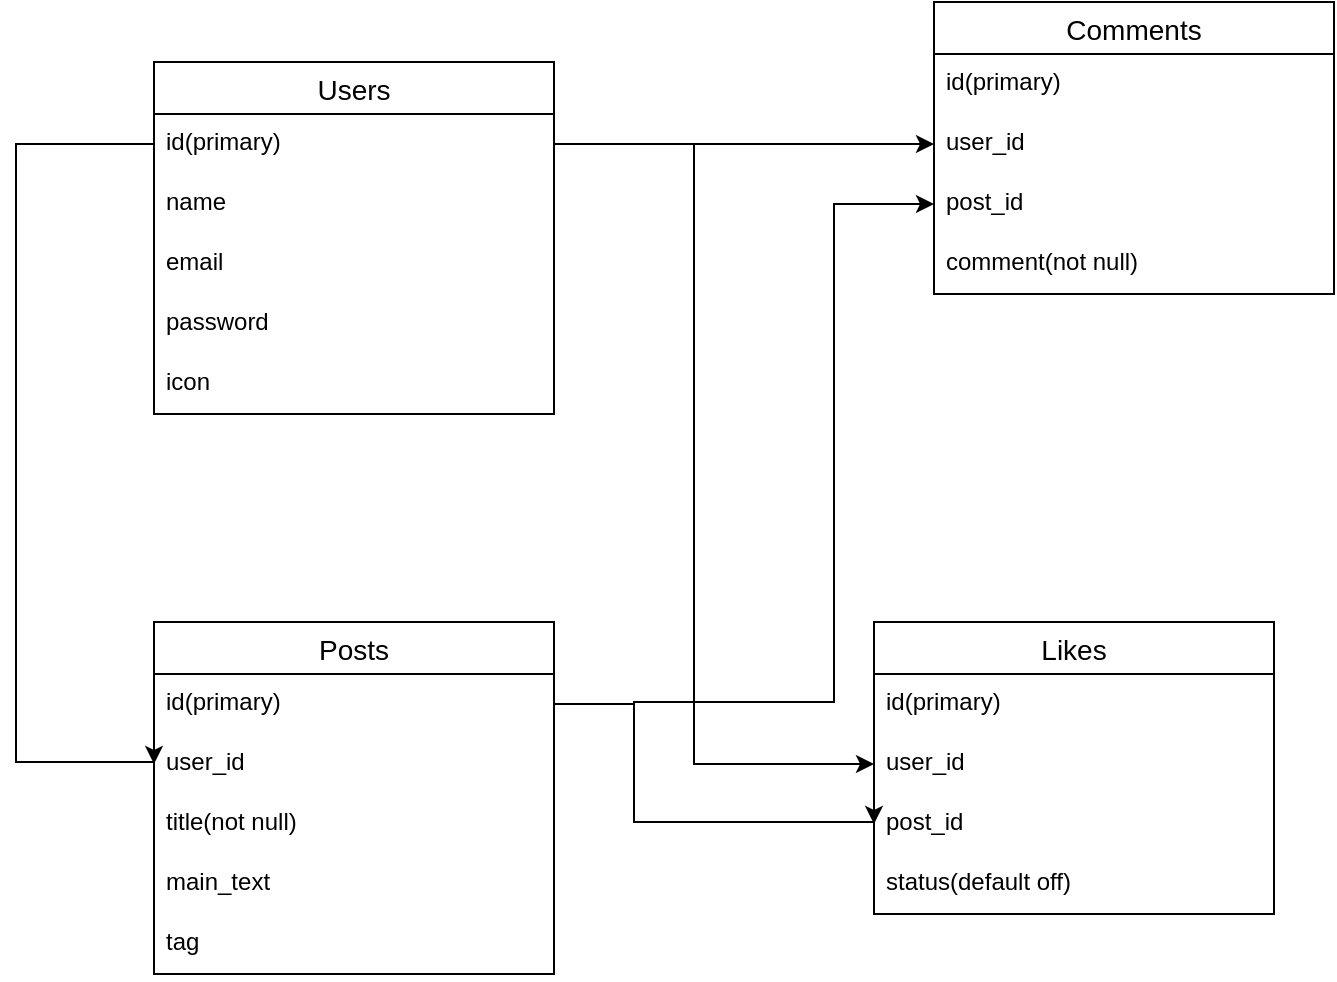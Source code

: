 <mxfile version="21.7.4" type="github">
  <diagram id="R2lEEEUBdFMjLlhIrx00" name="Page-1">
    <mxGraphModel dx="1224" dy="630" grid="1" gridSize="10" guides="1" tooltips="1" connect="1" arrows="1" fold="1" page="1" pageScale="1" pageWidth="850" pageHeight="1100" math="0" shadow="0" extFonts="Permanent Marker^https://fonts.googleapis.com/css?family=Permanent+Marker">
      <root>
        <mxCell id="0" />
        <mxCell id="1" parent="0" />
        <mxCell id="ZlEHmiI4AxzLksH61GDl-36" value="Users" style="swimlane;fontStyle=0;childLayout=stackLayout;horizontal=1;startSize=26;horizontalStack=0;resizeParent=1;resizeParentMax=0;resizeLast=0;collapsible=1;marginBottom=0;align=center;fontSize=14;" vertex="1" parent="1">
          <mxGeometry x="120" y="80" width="200" height="176" as="geometry" />
        </mxCell>
        <mxCell id="ZlEHmiI4AxzLksH61GDl-37" value="id(primary)" style="text;strokeColor=none;fillColor=none;spacingLeft=4;spacingRight=4;overflow=hidden;rotatable=0;points=[[0,0.5],[1,0.5]];portConstraint=eastwest;fontSize=12;whiteSpace=wrap;html=1;" vertex="1" parent="ZlEHmiI4AxzLksH61GDl-36">
          <mxGeometry y="26" width="200" height="30" as="geometry" />
        </mxCell>
        <mxCell id="ZlEHmiI4AxzLksH61GDl-38" value="name" style="text;strokeColor=none;fillColor=none;spacingLeft=4;spacingRight=4;overflow=hidden;rotatable=0;points=[[0,0.5],[1,0.5]];portConstraint=eastwest;fontSize=12;whiteSpace=wrap;html=1;" vertex="1" parent="ZlEHmiI4AxzLksH61GDl-36">
          <mxGeometry y="56" width="200" height="30" as="geometry" />
        </mxCell>
        <mxCell id="ZlEHmiI4AxzLksH61GDl-39" value="email&lt;br&gt;" style="text;strokeColor=none;fillColor=none;spacingLeft=4;spacingRight=4;overflow=hidden;rotatable=0;points=[[0,0.5],[1,0.5]];portConstraint=eastwest;fontSize=12;whiteSpace=wrap;html=1;" vertex="1" parent="ZlEHmiI4AxzLksH61GDl-36">
          <mxGeometry y="86" width="200" height="30" as="geometry" />
        </mxCell>
        <mxCell id="ZlEHmiI4AxzLksH61GDl-64" value="password&lt;br&gt;" style="text;strokeColor=none;fillColor=none;spacingLeft=4;spacingRight=4;overflow=hidden;rotatable=0;points=[[0,0.5],[1,0.5]];portConstraint=eastwest;fontSize=12;whiteSpace=wrap;html=1;" vertex="1" parent="ZlEHmiI4AxzLksH61GDl-36">
          <mxGeometry y="116" width="200" height="30" as="geometry" />
        </mxCell>
        <mxCell id="ZlEHmiI4AxzLksH61GDl-74" value="icon" style="text;strokeColor=none;fillColor=none;spacingLeft=4;spacingRight=4;overflow=hidden;rotatable=0;points=[[0,0.5],[1,0.5]];portConstraint=eastwest;fontSize=12;whiteSpace=wrap;html=1;" vertex="1" parent="ZlEHmiI4AxzLksH61GDl-36">
          <mxGeometry y="146" width="200" height="30" as="geometry" />
        </mxCell>
        <mxCell id="ZlEHmiI4AxzLksH61GDl-40" value="Likes" style="swimlane;fontStyle=0;childLayout=stackLayout;horizontal=1;startSize=26;horizontalStack=0;resizeParent=1;resizeParentMax=0;resizeLast=0;collapsible=1;marginBottom=0;align=center;fontSize=14;" vertex="1" parent="1">
          <mxGeometry x="480" y="360" width="200" height="146" as="geometry" />
        </mxCell>
        <mxCell id="ZlEHmiI4AxzLksH61GDl-41" value="id(primary)" style="text;strokeColor=none;fillColor=none;spacingLeft=4;spacingRight=4;overflow=hidden;rotatable=0;points=[[0,0.5],[1,0.5]];portConstraint=eastwest;fontSize=12;whiteSpace=wrap;html=1;" vertex="1" parent="ZlEHmiI4AxzLksH61GDl-40">
          <mxGeometry y="26" width="200" height="30" as="geometry" />
        </mxCell>
        <mxCell id="ZlEHmiI4AxzLksH61GDl-42" value="user_id" style="text;strokeColor=none;fillColor=none;spacingLeft=4;spacingRight=4;overflow=hidden;rotatable=0;points=[[0,0.5],[1,0.5]];portConstraint=eastwest;fontSize=12;whiteSpace=wrap;html=1;" vertex="1" parent="ZlEHmiI4AxzLksH61GDl-40">
          <mxGeometry y="56" width="200" height="30" as="geometry" />
        </mxCell>
        <mxCell id="ZlEHmiI4AxzLksH61GDl-43" value="post_id" style="text;strokeColor=none;fillColor=none;spacingLeft=4;spacingRight=4;overflow=hidden;rotatable=0;points=[[0,0.5],[1,0.5]];portConstraint=eastwest;fontSize=12;whiteSpace=wrap;html=1;" vertex="1" parent="ZlEHmiI4AxzLksH61GDl-40">
          <mxGeometry y="86" width="200" height="30" as="geometry" />
        </mxCell>
        <mxCell id="ZlEHmiI4AxzLksH61GDl-78" value="status(default off)" style="text;strokeColor=none;fillColor=none;spacingLeft=4;spacingRight=4;overflow=hidden;rotatable=0;points=[[0,0.5],[1,0.5]];portConstraint=eastwest;fontSize=12;whiteSpace=wrap;html=1;" vertex="1" parent="ZlEHmiI4AxzLksH61GDl-40">
          <mxGeometry y="116" width="200" height="30" as="geometry" />
        </mxCell>
        <mxCell id="ZlEHmiI4AxzLksH61GDl-52" value="Posts" style="swimlane;fontStyle=0;childLayout=stackLayout;horizontal=1;startSize=26;horizontalStack=0;resizeParent=1;resizeParentMax=0;resizeLast=0;collapsible=1;marginBottom=0;align=center;fontSize=14;" vertex="1" parent="1">
          <mxGeometry x="120" y="360" width="200" height="176" as="geometry" />
        </mxCell>
        <mxCell id="ZlEHmiI4AxzLksH61GDl-53" value="id(primary)" style="text;strokeColor=none;fillColor=none;spacingLeft=4;spacingRight=4;overflow=hidden;rotatable=0;points=[[0,0.5],[1,0.5]];portConstraint=eastwest;fontSize=12;whiteSpace=wrap;html=1;" vertex="1" parent="ZlEHmiI4AxzLksH61GDl-52">
          <mxGeometry y="26" width="200" height="30" as="geometry" />
        </mxCell>
        <mxCell id="ZlEHmiI4AxzLksH61GDl-54" value="user_id&lt;br&gt;" style="text;strokeColor=none;fillColor=none;spacingLeft=4;spacingRight=4;overflow=hidden;rotatable=0;points=[[0,0.5],[1,0.5]];portConstraint=eastwest;fontSize=12;whiteSpace=wrap;html=1;" vertex="1" parent="ZlEHmiI4AxzLksH61GDl-52">
          <mxGeometry y="56" width="200" height="30" as="geometry" />
        </mxCell>
        <mxCell id="ZlEHmiI4AxzLksH61GDl-55" value="title(not null)" style="text;strokeColor=none;fillColor=none;spacingLeft=4;spacingRight=4;overflow=hidden;rotatable=0;points=[[0,0.5],[1,0.5]];portConstraint=eastwest;fontSize=12;whiteSpace=wrap;html=1;" vertex="1" parent="ZlEHmiI4AxzLksH61GDl-52">
          <mxGeometry y="86" width="200" height="30" as="geometry" />
        </mxCell>
        <mxCell id="ZlEHmiI4AxzLksH61GDl-67" value="main_text" style="text;strokeColor=none;fillColor=none;spacingLeft=4;spacingRight=4;overflow=hidden;rotatable=0;points=[[0,0.5],[1,0.5]];portConstraint=eastwest;fontSize=12;whiteSpace=wrap;html=1;" vertex="1" parent="ZlEHmiI4AxzLksH61GDl-52">
          <mxGeometry y="116" width="200" height="30" as="geometry" />
        </mxCell>
        <mxCell id="ZlEHmiI4AxzLksH61GDl-45" value="tag" style="text;strokeColor=none;fillColor=none;spacingLeft=4;spacingRight=4;overflow=hidden;rotatable=0;points=[[0,0.5],[1,0.5]];portConstraint=eastwest;fontSize=12;whiteSpace=wrap;html=1;" vertex="1" parent="ZlEHmiI4AxzLksH61GDl-52">
          <mxGeometry y="146" width="200" height="30" as="geometry" />
        </mxCell>
        <mxCell id="ZlEHmiI4AxzLksH61GDl-56" value="Comments" style="swimlane;fontStyle=0;childLayout=stackLayout;horizontal=1;startSize=26;horizontalStack=0;resizeParent=1;resizeParentMax=0;resizeLast=0;collapsible=1;marginBottom=0;align=center;fontSize=14;" vertex="1" parent="1">
          <mxGeometry x="510" y="50" width="200" height="146" as="geometry" />
        </mxCell>
        <mxCell id="ZlEHmiI4AxzLksH61GDl-57" value="id(primary)" style="text;strokeColor=none;fillColor=none;spacingLeft=4;spacingRight=4;overflow=hidden;rotatable=0;points=[[0,0.5],[1,0.5]];portConstraint=eastwest;fontSize=12;whiteSpace=wrap;html=1;" vertex="1" parent="ZlEHmiI4AxzLksH61GDl-56">
          <mxGeometry y="26" width="200" height="30" as="geometry" />
        </mxCell>
        <mxCell id="ZlEHmiI4AxzLksH61GDl-58" value="user_id&lt;br&gt;" style="text;strokeColor=none;fillColor=none;spacingLeft=4;spacingRight=4;overflow=hidden;rotatable=0;points=[[0,0.5],[1,0.5]];portConstraint=eastwest;fontSize=12;whiteSpace=wrap;html=1;" vertex="1" parent="ZlEHmiI4AxzLksH61GDl-56">
          <mxGeometry y="56" width="200" height="30" as="geometry" />
        </mxCell>
        <mxCell id="ZlEHmiI4AxzLksH61GDl-59" value="post_id" style="text;strokeColor=none;fillColor=none;spacingLeft=4;spacingRight=4;overflow=hidden;rotatable=0;points=[[0,0.5],[1,0.5]];portConstraint=eastwest;fontSize=12;whiteSpace=wrap;html=1;" vertex="1" parent="ZlEHmiI4AxzLksH61GDl-56">
          <mxGeometry y="86" width="200" height="30" as="geometry" />
        </mxCell>
        <mxCell id="ZlEHmiI4AxzLksH61GDl-66" value="comment(not null)" style="text;strokeColor=none;fillColor=none;spacingLeft=4;spacingRight=4;overflow=hidden;rotatable=0;points=[[0,0.5],[1,0.5]];portConstraint=eastwest;fontSize=12;whiteSpace=wrap;html=1;" vertex="1" parent="ZlEHmiI4AxzLksH61GDl-56">
          <mxGeometry y="116" width="200" height="30" as="geometry" />
        </mxCell>
        <mxCell id="ZlEHmiI4AxzLksH61GDl-70" style="edgeStyle=orthogonalEdgeStyle;rounded=0;orthogonalLoop=1;jettySize=auto;html=1;entryX=0;entryY=0.5;entryDx=0;entryDy=0;" edge="1" parent="1" source="ZlEHmiI4AxzLksH61GDl-37" target="ZlEHmiI4AxzLksH61GDl-54">
          <mxGeometry relative="1" as="geometry">
            <mxPoint x="50" y="450" as="targetPoint" />
            <Array as="points">
              <mxPoint x="51" y="121" />
              <mxPoint x="51" y="430" />
            </Array>
          </mxGeometry>
        </mxCell>
        <mxCell id="ZlEHmiI4AxzLksH61GDl-71" style="edgeStyle=orthogonalEdgeStyle;rounded=0;orthogonalLoop=1;jettySize=auto;html=1;exitX=1;exitY=0.5;exitDx=0;exitDy=0;entryX=0;entryY=0.5;entryDx=0;entryDy=0;" edge="1" parent="1" source="ZlEHmiI4AxzLksH61GDl-37" target="ZlEHmiI4AxzLksH61GDl-58">
          <mxGeometry relative="1" as="geometry">
            <mxPoint x="480" y="350" as="targetPoint" />
          </mxGeometry>
        </mxCell>
        <mxCell id="ZlEHmiI4AxzLksH61GDl-72" style="edgeStyle=orthogonalEdgeStyle;rounded=0;orthogonalLoop=1;jettySize=auto;html=1;exitX=1;exitY=0.5;exitDx=0;exitDy=0;entryX=0;entryY=0.5;entryDx=0;entryDy=0;" edge="1" parent="1" source="ZlEHmiI4AxzLksH61GDl-37" target="ZlEHmiI4AxzLksH61GDl-42">
          <mxGeometry relative="1" as="geometry">
            <Array as="points">
              <mxPoint x="390" y="121" />
              <mxPoint x="390" y="431" />
            </Array>
          </mxGeometry>
        </mxCell>
        <mxCell id="ZlEHmiI4AxzLksH61GDl-73" style="edgeStyle=orthogonalEdgeStyle;rounded=0;orthogonalLoop=1;jettySize=auto;html=1;exitX=1;exitY=0.5;exitDx=0;exitDy=0;entryX=0;entryY=0.5;entryDx=0;entryDy=0;" edge="1" parent="1" source="ZlEHmiI4AxzLksH61GDl-53" target="ZlEHmiI4AxzLksH61GDl-43">
          <mxGeometry relative="1" as="geometry">
            <Array as="points">
              <mxPoint x="360" y="401" />
              <mxPoint x="360" y="460" />
            </Array>
          </mxGeometry>
        </mxCell>
        <mxCell id="ZlEHmiI4AxzLksH61GDl-77" style="edgeStyle=orthogonalEdgeStyle;rounded=0;orthogonalLoop=1;jettySize=auto;html=1;exitX=1;exitY=0.5;exitDx=0;exitDy=0;entryX=0;entryY=0.5;entryDx=0;entryDy=0;" edge="1" parent="1" source="ZlEHmiI4AxzLksH61GDl-53" target="ZlEHmiI4AxzLksH61GDl-59">
          <mxGeometry relative="1" as="geometry">
            <Array as="points">
              <mxPoint x="360" y="401" />
              <mxPoint x="360" y="400" />
              <mxPoint x="460" y="400" />
              <mxPoint x="460" y="151" />
            </Array>
          </mxGeometry>
        </mxCell>
      </root>
    </mxGraphModel>
  </diagram>
</mxfile>
